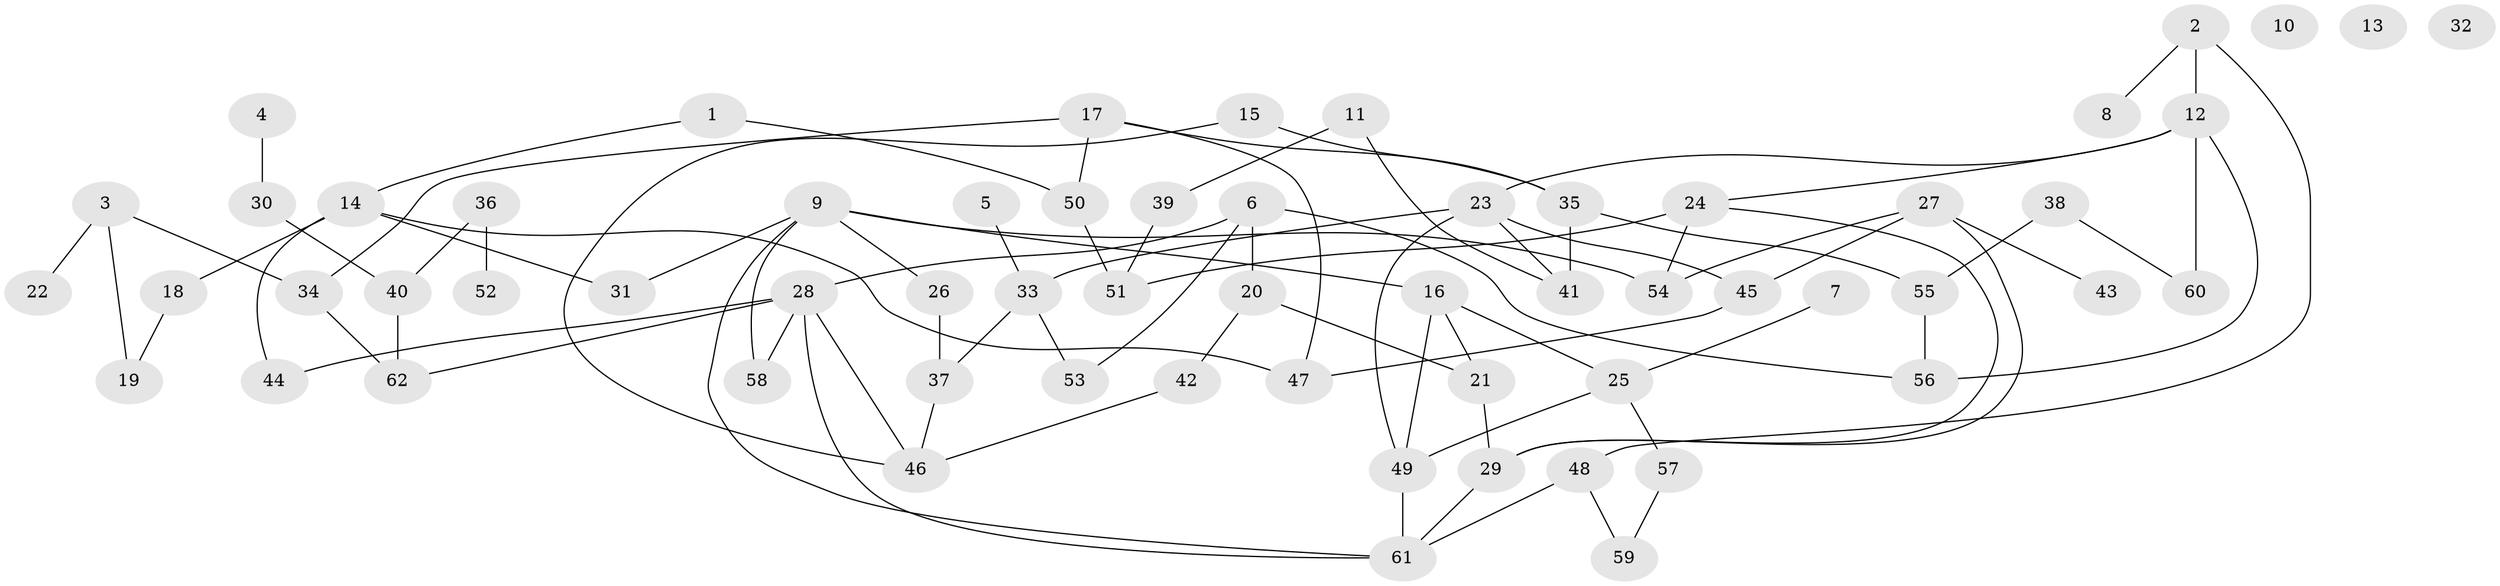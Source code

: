 // Generated by graph-tools (version 1.1) at 2025/40/03/09/25 04:40:31]
// undirected, 62 vertices, 85 edges
graph export_dot {
graph [start="1"]
  node [color=gray90,style=filled];
  1;
  2;
  3;
  4;
  5;
  6;
  7;
  8;
  9;
  10;
  11;
  12;
  13;
  14;
  15;
  16;
  17;
  18;
  19;
  20;
  21;
  22;
  23;
  24;
  25;
  26;
  27;
  28;
  29;
  30;
  31;
  32;
  33;
  34;
  35;
  36;
  37;
  38;
  39;
  40;
  41;
  42;
  43;
  44;
  45;
  46;
  47;
  48;
  49;
  50;
  51;
  52;
  53;
  54;
  55;
  56;
  57;
  58;
  59;
  60;
  61;
  62;
  1 -- 14;
  1 -- 50;
  2 -- 8;
  2 -- 12;
  2 -- 48;
  3 -- 19;
  3 -- 22;
  3 -- 34;
  4 -- 30;
  5 -- 33;
  6 -- 20;
  6 -- 28;
  6 -- 53;
  6 -- 56;
  7 -- 25;
  9 -- 16;
  9 -- 26;
  9 -- 31;
  9 -- 54;
  9 -- 58;
  9 -- 61;
  11 -- 39;
  11 -- 41;
  12 -- 23;
  12 -- 24;
  12 -- 56;
  12 -- 60;
  14 -- 18;
  14 -- 31;
  14 -- 44;
  14 -- 47;
  15 -- 35;
  15 -- 46;
  16 -- 21;
  16 -- 25;
  16 -- 49;
  17 -- 34;
  17 -- 35;
  17 -- 47;
  17 -- 50;
  18 -- 19;
  20 -- 21;
  20 -- 42;
  21 -- 29;
  23 -- 33;
  23 -- 41;
  23 -- 45;
  23 -- 49;
  24 -- 29;
  24 -- 51;
  24 -- 54;
  25 -- 49;
  25 -- 57;
  26 -- 37;
  27 -- 29;
  27 -- 43;
  27 -- 45;
  27 -- 54;
  28 -- 44;
  28 -- 46;
  28 -- 58;
  28 -- 61;
  28 -- 62;
  29 -- 61;
  30 -- 40;
  33 -- 37;
  33 -- 53;
  34 -- 62;
  35 -- 41;
  35 -- 55;
  36 -- 40;
  36 -- 52;
  37 -- 46;
  38 -- 55;
  38 -- 60;
  39 -- 51;
  40 -- 62;
  42 -- 46;
  45 -- 47;
  48 -- 59;
  48 -- 61;
  49 -- 61;
  50 -- 51;
  55 -- 56;
  57 -- 59;
}
